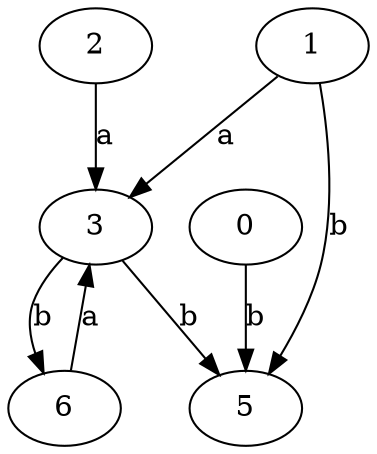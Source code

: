strict digraph  {
2;
0;
3;
5;
6;
1;
2 -> 3  [label=a];
0 -> 5  [label=b];
3 -> 5  [label=b];
3 -> 6  [label=b];
6 -> 3  [label=a];
1 -> 3  [label=a];
1 -> 5  [label=b];
}
